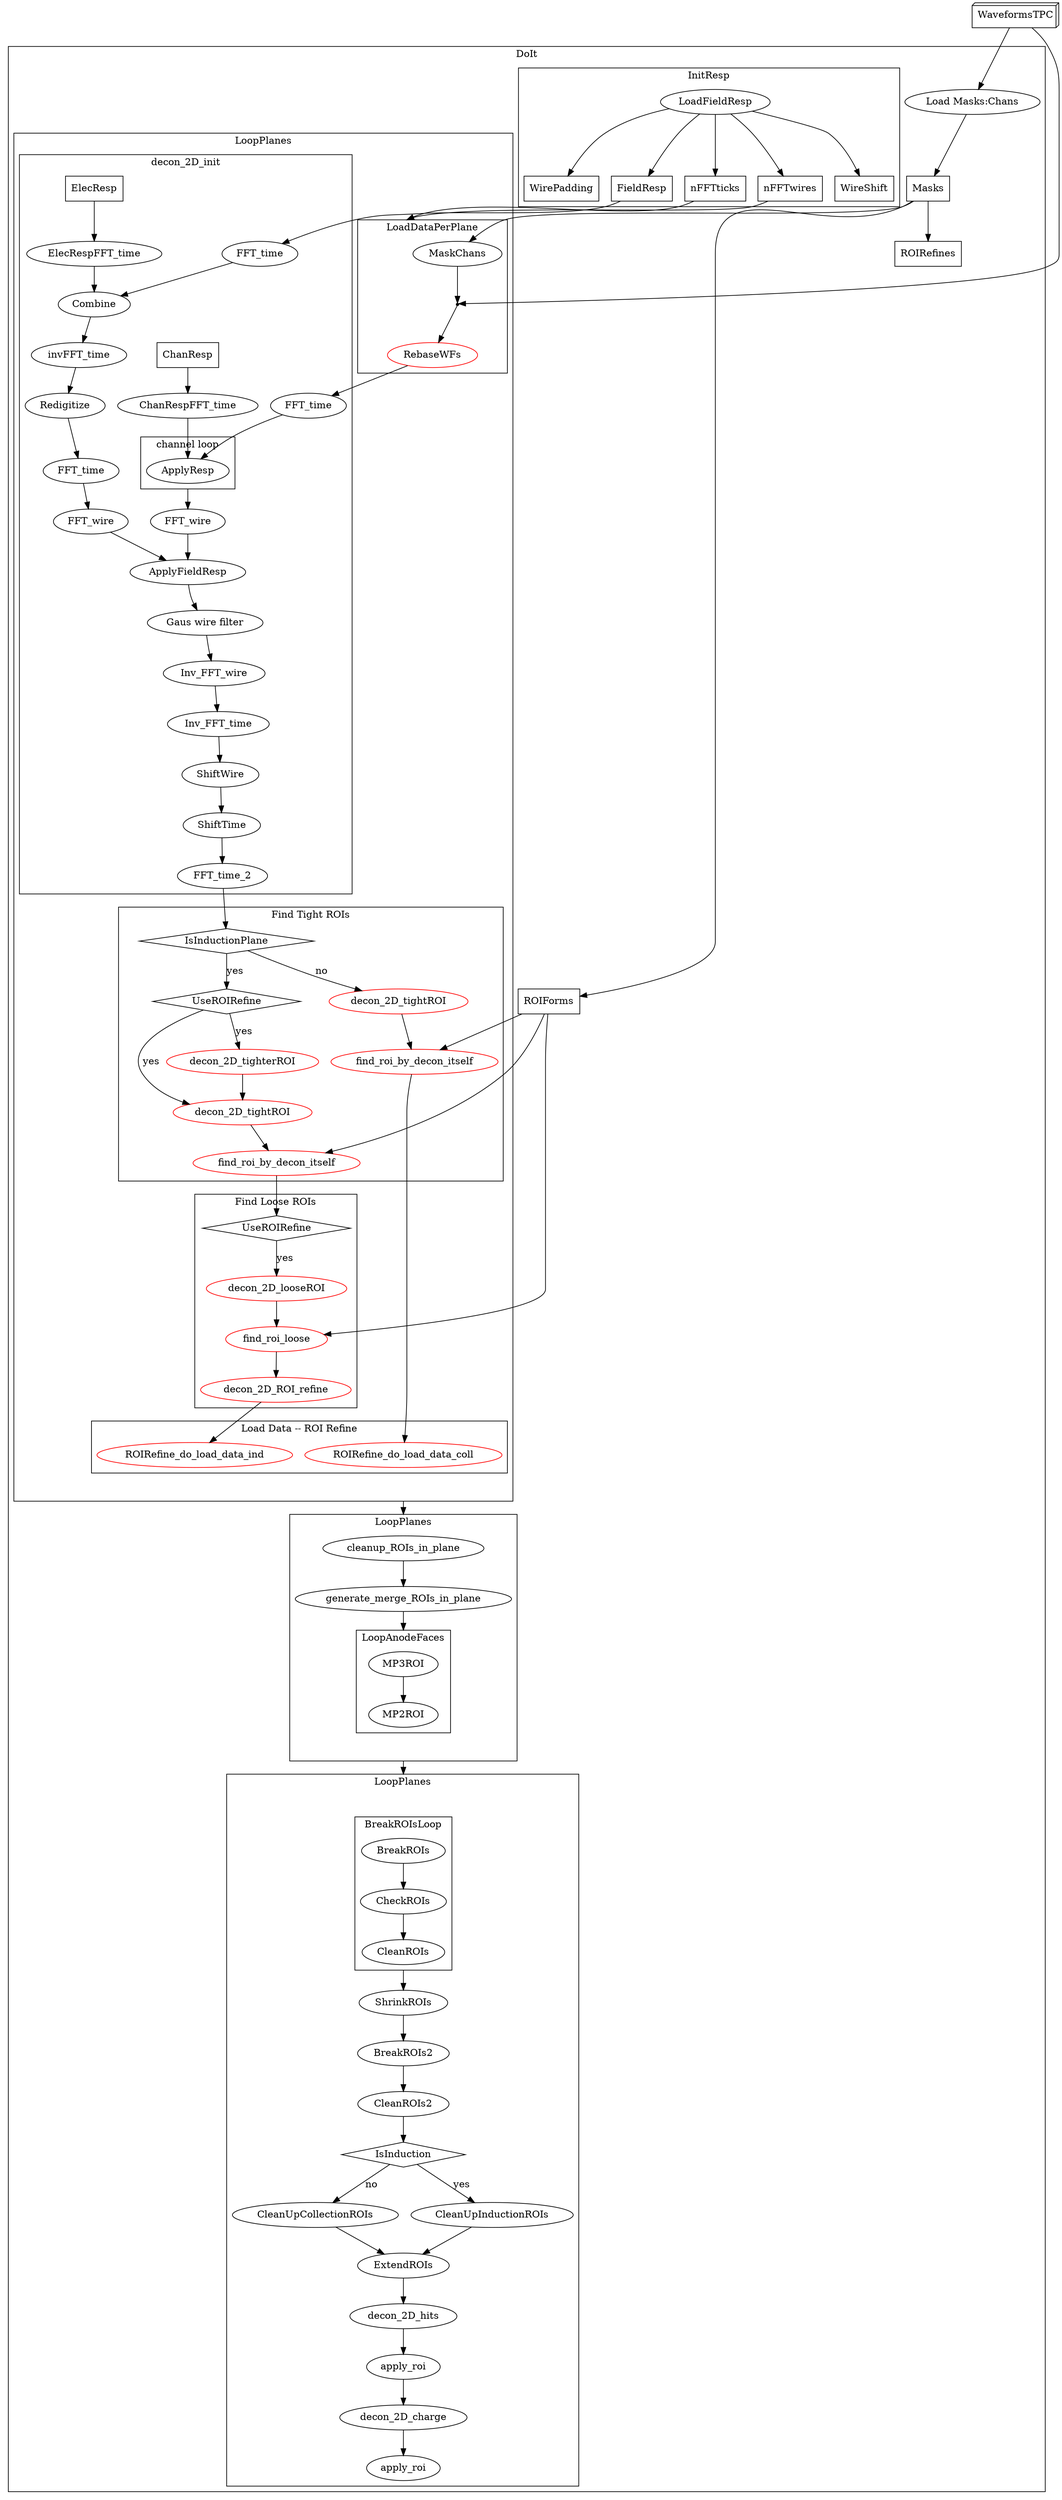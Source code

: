 digraph Overall {
  graph [compound=true]
  rankdir=TB  
  

  subgraph clusterDoIt {
    label="DoIt"
    //Input [shape=box3d]
    MaskFunc [label="Load Masks:Chans"]
    Masks [shape=rectangle]
    ROIForms [shape=rectangle]
    ROIRefines [shape=rectangle]
    subgraph clusterInitResp {
      label="InitResp"
      //a -> b
      FieldResp [shape=rectangle]
      WireShift [shape=rectangle]
      WirePadding [shape=rectangle]
      nFFTticks [shape=rectangle]
      nFFTwires [shape=rectangle]
      LoadFieldResp -> FieldResp
      LoadFieldResp -> WireShift
      LoadFieldResp -> WirePadding
      LoadFieldResp -> nFFTticks
      LoadFieldResp -> nFFTwires
    }
    subgraph clusterPlaneLoop {
      label="LoopPlanes"
      subgraph clusterLoadData {
        label="LoadDataPerPlane"
        a [style="invis"]
        //SkipOtherPlanes
        MaskChans
        Add [shape="point"]
        RebaseWFs [color="red"]
      }

      subgraph clusterDecon2DInit {
        label="decon_2D_init"
        FFT_time
        ElecResp [shape=rectangle]
        ChanResp [shape=rectangle]
        Redigitize
        Combine
        ElecResp -> ElecRespFFT_time 
        ChanResp -> ChanRespFFT_time
        FFT_wire
        //FFT_FR_wire_domain
        FFT_FR_time_domain [label="FFT_time"]
        ElecRespFFT_time -> Combine
        FFT_FR_time_domain -> Combine

        invFFT_time
        Combine -> invFFT_time
        invFFT_time -> Redigitize

        FFT_time2 [label="FFT_time"]
        FFT_wire2 [label="FFT_wire"]
        Redigitize -> FFT_time2
        FFT_time2 -> FFT_wire2

        ApplyFieldResp
        ApplyHfFilter [label="Gaus wire filter"]
        Inv_FFT_wire
        Inv_FFT_time
        ShiftWire
        ShiftTime
        FFT_time_2

        subgraph clusterChanLoop {
          label="channel loop"
          ApplyResp
        }
      }

      subgraph clusterTightROIs {
        label="Find Tight ROIs"
        IsInductionPlane [shape="diamond"]
        UseROIRefine [shape="diamond"]
        decon_2D_tighterROI [color="red"]
        decon_2D_tightROI_ind [label="decon_2D_tightROI", color="red"]
        decon_2D_tightROI_coll [label="decon_2D_tightROI", color="red"]
        find_roi_by_decon_itself [color="red"]
        find_roi_by_decon_itself_ind [label="find_roi_by_decon_itself", color="red"]
      }

      subgraph clusterLooseROIs {
        label="Find Loose ROIs"
        UseROIRefineLoose [shape="diamond", label="UseROIRefine"]
        decon_2D_looseROI [color="red"]
        find_roi_loose [color="red"]
        decon_2D_ROI_refine [color="red"]
      }

      subgraph clusterLoadDataROIRefine {
        label="Load Data -- ROI Refine"
        ROIRefine_do_load_data_ind [color="red"]
        ROIRefine_do_load_data_coll [color="red"]
      }
      dummy [style="invis", shape=point]
    }

    subgraph clusterPlaneLoop2 {
      label="LoopPlanes"
      cleanup_ROIs_in_plane
      generate_merge_ROIs_in_plane

      subgraph clusterAnodeFaces {
        label="LoopAnodeFaces"
        MP3ROI
        MP2ROI
      }
      dummy2 [style="invis", shape=point]
    }

    subgraph clusterPlaneLoop3 {
      label="LoopPlanes"
      dummy3 [style="invis", shape=point]
      subgraph clusterBreakROIsLoop {
        label="BreakROIsLoop"
        BreakROIs
        CheckROIs
        CleanROIs
      }
      ShrinkROIs, BreakROIs2, CleanROIs2
      IsInductionPlanePL3 [label="IsInduction", shape=diamond]
      CleanUpCollectionROIs, CleanUpInductionROIs,
      ExtendROIs, decon_2D_hits, apply_roi, decon_2D_charge
      apply_roi2 [label="apply_roi"]

    }
  }


  WaveformsTPC [shape=box3d]
  WaveformsTPC -> MaskFunc
  MaskFunc -> Masks

  Masks -> ROIForms
  Masks -> ROIRefines
  Masks -> MaskChans

  //WaveformsTPC -> a
  nFFTwires -> a [lhead=clusterLoadData]
  nFFTticks -> a [lhead=clusterLoadData]
  //Masks -> a [lhead=clusterLoadData]
  //WaveformsTPC -> Add [lhead=clusterLoadData]
  WaveformsTPC -> Add
  MaskChans -> Add
  //SkipOtherPlanes -> Add
  Add -> RebaseWFs

  RebaseWFs -> FFT_time
  //ElecRespFFT_time -> ApplyResp
  ChanRespFFT_time -> ApplyResp
  FFT_time -> ApplyResp
  ApplyResp -> FFT_wire [ltail=clusterChanLoop]
  FieldResp -> FFT_FR_time_domain
  //FFT_FR_time_domain -> FFT_FR_wire_domain
  //FFT_FR_wire_domain -> ApplyFieldResp
  FFT_wire -> ApplyFieldResp
  FFT_wire2 -> ApplyFieldResp
  ApplyFieldResp -> ApplyHfFilter
  ApplyHfFilter -> Inv_FFT_wire
  Inv_FFT_wire -> Inv_FFT_time
  Inv_FFT_time -> ShiftWire
  ShiftWire -> ShiftTime
  ShiftTime -> FFT_time_2
  FFT_time_2 -> IsInductionPlane

  IsInductionPlane -> decon_2D_tightROI_coll [label="no"]
  decon_2D_tightROI_coll -> find_roi_by_decon_itself

  IsInductionPlane -> UseROIRefine [label="yes"]
  UseROIRefine -> decon_2D_tighterROI [label="yes"]
  decon_2D_tighterROI -> decon_2D_tightROI_ind
  UseROIRefine -> decon_2D_tightROI_ind [label="yes"]
  decon_2D_tightROI_ind -> find_roi_by_decon_itself_ind

  find_roi_by_decon_itself_ind -> UseROIRefineLoose
  UseROIRefineLoose -> decon_2D_looseROI [label="yes"]
  decon_2D_looseROI -> find_roi_loose
  find_roi_loose -> decon_2D_ROI_refine

  ROIForms -> find_roi_loose
  ROIForms -> find_roi_by_decon_itself_ind
  ROIForms -> find_roi_by_decon_itself
  decon_2D_ROI_refine -> ROIRefine_do_load_data_ind
  find_roi_by_decon_itself -> ROIRefine_do_load_data_coll
  edge [style="invis"]
  ROIRefine_do_load_data_coll -> dummy //-> cleanup_ROIs_in_plane

  edge [style="solid"]
  dummy -> cleanup_ROIs_in_plane  [lhead=clusterPlaneLoop2, ltail=clusterPlaneLoop]
  cleanup_ROIs_in_plane -> generate_merge_ROIs_in_plane

  generate_merge_ROIs_in_plane -> MP3ROI [lhead=clusterAnodeFaces]
  MP3ROI -> MP2ROI
  MP2ROI -> dummy2 [ltail=clusterAnodeFaces, style=invis]

  dummy2 -> dummy3 [lhead=clusterPlaneLoop3, ltail=clusterPlaneLoop2]
  dummy3 -> BreakROIs [style=invis]
  BreakROIs -> CheckROIs -> CleanROIs
  CleanROIs -> ShrinkROIs [ltail=clusterBreakROIsLoop]
  ShrinkROIs -> BreakROIs2 -> CleanROIs2

  //IsInductionPlanePL3 [label="IsInduction", shape=diamond]
  //CleanUpCollectionROIs, CleanUpInductionROIs,
  //ExtendROIs, decon_2D_hits, apply_roi, decon_2D_charge
  //apply_roi2 [label="apply_roi"]
  CleanROIs2 -> IsInductionPlanePL3
  IsInductionPlanePL3 -> CleanUpCollectionROIs [label="no"]
  IsInductionPlanePL3 -> CleanUpInductionROIs [label="yes"]
  CleanUpCollectionROIs -> ExtendROIs
  CleanUpInductionROIs -> ExtendROIs  
  ExtendROIs -> decon_2D_hits -> apply_roi -> decon_2D_charge -> apply_roi2

}
